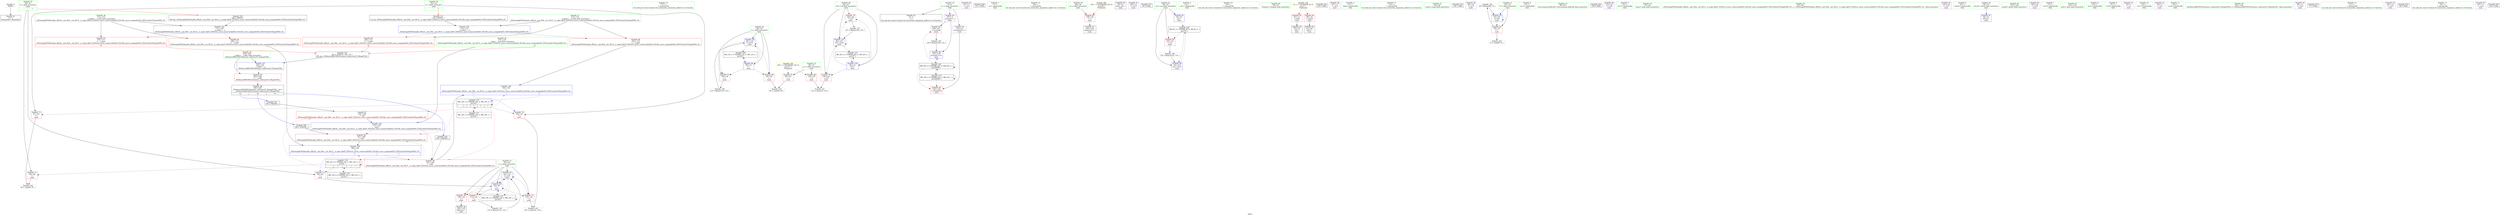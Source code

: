 digraph "SVFG" {
	label="SVFG";

	Node0x55a6ee2f2cf0 [shape=record,color=grey,label="{NodeID: 0\nNullPtr}"];
	Node0x55a6ee2f2cf0 -> Node0x55a6ee30c040[style=solid];
	Node0x55a6ee30c720 [shape=record,color=blue,label="{NodeID: 97\n44\<--114\nj\<--inc9\nmain\n}"];
	Node0x55a6ee30c720 -> Node0x55a6ee30ec60[style=dashed];
	Node0x55a6ee30c720 -> Node0x55a6ee30ed30[style=dashed];
	Node0x55a6ee30c720 -> Node0x55a6ee30ee00[style=dashed];
	Node0x55a6ee30c720 -> Node0x55a6ee30fca0[style=dashed];
	Node0x55a6ee30c720 -> Node0x55a6ee30c720[style=dashed];
	Node0x55a6ee30c720 -> Node0x55a6ee31b7c0[style=dashed];
	Node0x55a6ee30a7e0 [shape=record,color=green,label="{NodeID: 14\n77\<--1\n\<--dummyObj\nCan only get source location for instruction, argument, global var or function.}"];
	Node0x55a6ee30ff30 [shape=record,color=yellow,style=double,label="{NodeID: 194\n10V_1 = ENCHI(MR_10V_0)\npts\{37 \}\nFun[main]}"];
	Node0x55a6ee30ff30 -> Node0x55a6ee30e5e0[style=dashed];
	Node0x55a6ee30ff30 -> Node0x55a6ee30e6b0[style=dashed];
	Node0x55a6ee30b460 [shape=record,color=green,label="{NodeID: 28\n46\<--47\ni16\<--i16_field_insensitive\nmain\n}"];
	Node0x55a6ee30b460 -> Node0x55a6ee30eed0[style=solid];
	Node0x55a6ee30b460 -> Node0x55a6ee30efa0[style=solid];
	Node0x55a6ee30b460 -> Node0x55a6ee30c990[style=solid];
	Node0x55a6ee30b460 -> Node0x55a6ee30ca60[style=solid];
	Node0x55a6ee30c140 [shape=record,color=black,label="{NodeID: 42\n5\<--4\n\<--s\nCan only get source location for instruction, argument, global var or function.}"];
	Node0x55a6ee30dcf0 [shape=record,color=purple,label="{NodeID: 56\n74\<--17\n\<--.str.4\nmain\n}"];
	Node0x55a6ee32f3e0 [shape=record,color=black,label="{NodeID: 236\n151 = PHI()\n}"];
	Node0x55a6ee30e850 [shape=record,color=red,label="{NodeID: 70\n118\<--38\n\<--i\nmain\n}"];
	Node0x55a6ee30e850 -> Node0x55a6ee3144f0[style=solid];
	Node0x55a6ee30f3b0 [shape=record,color=red,label="{NodeID: 84\n188\<--171\n\<--__a.addr\n_ZSt4swapIiENSt9enable_ifIXsr6__and_ISt6__not_ISt15__is_tuple_likeIT_EESt21is_move_constructibleIS3_ESt18is_move_assignableIS3_EEE5valueEvE4typeERS3_SC_\n}"];
	Node0x55a6ee30f3b0 -> Node0x55a6ee30cda0[style=solid];
	Node0x55a6ee2f1bb0 [shape=record,color=green,label="{NodeID: 1\n7\<--1\n.str\<--dummyObj\nGlob }"];
	Node0x55a6ee30c7f0 [shape=record,color=blue,label="{NodeID: 98\n38\<--119\ni\<--inc11\nmain\n}"];
	Node0x55a6ee30c7f0 -> Node0x55a6ee30e780[style=dashed];
	Node0x55a6ee30c7f0 -> Node0x55a6ee30e850[style=dashed];
	Node0x55a6ee30c7f0 -> Node0x55a6ee30c7f0[style=dashed];
	Node0x55a6ee30c7f0 -> Node0x55a6ee31a8c0[style=dashed];
	Node0x55a6ee30a8e0 [shape=record,color=green,label="{NodeID: 15\n78\<--1\n\<--dummyObj\nCan only get source location for instruction, argument, global var or function.}"];
	Node0x55a6ee30b530 [shape=record,color=green,label="{NodeID: 29\n48\<--49\nx\<--x_field_insensitive\nmain\n}"];
	Node0x55a6ee30b530 -> Node0x55a6ee30f070[style=solid];
	Node0x55a6ee30c240 [shape=record,color=black,label="{NodeID: 43\n29\<--51\nmain_ret\<--\nmain\n}"];
	Node0x55a6ee30ddc0 [shape=record,color=purple,label="{NodeID: 57\n129\<--17\n\<--.str.4\nmain\n}"];
	Node0x55a6ee32f4e0 [shape=record,color=black,label="{NodeID: 237\n64 = PHI()\n}"];
	Node0x55a6ee30e920 [shape=record,color=red,label="{NodeID: 71\n90\<--40\n\<--l\nmain\n}"];
	Node0x55a6ee30e920 -> Node0x55a6ee314df0[style=solid];
	Node0x55a6ee31a3c0 [shape=record,color=black,label="{NodeID: 168\nMR_8V_3 = PHI(MR_8V_4, MR_8V_2, )\npts\{35 \}\n}"];
	Node0x55a6ee31a3c0 -> Node0x55a6ee30e510[style=dashed];
	Node0x55a6ee31a3c0 -> Node0x55a6ee30c8c0[style=dashed];
	Node0x55a6ee30f480 [shape=record,color=red,label="{NodeID: 85\n185\<--173\n\<--__b.addr\n_ZSt4swapIiENSt9enable_ifIXsr6__and_ISt6__not_ISt15__is_tuple_likeIT_EESt21is_move_constructibleIS3_ESt18is_move_assignableIS3_EEE5valueEvE4typeERS3_SC_\n|{<s0>14}}"];
	Node0x55a6ee30f480:s0 -> Node0x55a6ee32c770[style=solid,color=red];
	Node0x55a6ee309800 [shape=record,color=green,label="{NodeID: 2\n9\<--1\n.str.1\<--dummyObj\nGlob }"];
	Node0x55a6ee30c8c0 [shape=record,color=blue,label="{NodeID: 99\n34\<--123\ncas\<--inc13\nmain\n}"];
	Node0x55a6ee30c8c0 -> Node0x55a6ee31a3c0[style=dashed];
	Node0x55a6ee30a9e0 [shape=record,color=green,label="{NodeID: 16\n79\<--1\n\<--dummyObj\nCan only get source location for instruction, argument, global var or function.}"];
	Node0x55a6ee30b600 [shape=record,color=green,label="{NodeID: 30\n56\<--57\nfreopen\<--freopen_field_insensitive\n}"];
	Node0x55a6ee30c310 [shape=record,color=black,label="{NodeID: 44\n55\<--52\ncall\<--\nmain\n}"];
	Node0x55a6ee32ce60 [shape=record,color=black,label="{NodeID: 224\n126 = PHI()\n}"];
	Node0x55a6ee30de90 [shape=record,color=purple,label="{NodeID: 58\n137\<--17\n\<--.str.4\nmain\n}"];
	Node0x55a6ee314070 [shape=record,color=grey,label="{NodeID: 155\n114 = Binary(113, 110, )\n}"];
	Node0x55a6ee314070 -> Node0x55a6ee30c720[style=solid];
	Node0x55a6ee30e9f0 [shape=record,color=red,label="{NodeID: 72\n98\<--40\n\<--l\nmain\n}"];
	Node0x55a6ee30e9f0 -> Node0x55a6ee30fca0[style=solid];
	Node0x55a6ee31a8c0 [shape=record,color=black,label="{NodeID: 169\nMR_12V_2 = PHI(MR_12V_4, MR_12V_1, )\npts\{39 \}\n}"];
	Node0x55a6ee31a8c0 -> Node0x55a6ee30fbd0[style=dashed];
	Node0x55a6ee30f550 [shape=record,color=red,label="{NodeID: 86\n192\<--173\n\<--__b.addr\n_ZSt4swapIiENSt9enable_ifIXsr6__and_ISt6__not_ISt15__is_tuple_likeIT_EESt21is_move_constructibleIS3_ESt18is_move_assignableIS3_EEE5valueEvE4typeERS3_SC_\n}"];
	Node0x55a6ee30f550 -> Node0x55a6ee310dc0[style=solid];
	Node0x55a6ee309890 [shape=record,color=green,label="{NodeID: 3\n11\<--1\nstdin\<--dummyObj\nGlob }"];
	Node0x55a6ee31eec0 [shape=record,color=black,label="{NodeID: 183\nMR_24V_4 = PHI(MR_24V_5, MR_24V_3, )\npts\{60000 \}\n}"];
	Node0x55a6ee31eec0 -> Node0x55a6ee30f140[style=dashed];
	Node0x55a6ee31eec0 -> Node0x55a6ee30f210[style=dashed];
	Node0x55a6ee31eec0 -> Node0x55a6ee30c650[style=dashed];
	Node0x55a6ee31eec0 -> Node0x55a6ee31c1c0[style=dashed];
	Node0x55a6ee31eec0 -> Node0x55a6ee31eec0[style=dashed];
	Node0x55a6ee30c990 [shape=record,color=blue,label="{NodeID: 100\n46\<--51\ni16\<--\nmain\n}"];
	Node0x55a6ee30c990 -> Node0x55a6ee30eed0[style=dashed];
	Node0x55a6ee30c990 -> Node0x55a6ee30efa0[style=dashed];
	Node0x55a6ee30c990 -> Node0x55a6ee30ca60[style=dashed];
	Node0x55a6ee30c990 -> Node0x55a6ee31bcc0[style=dashed];
	Node0x55a6ee30aae0 [shape=record,color=green,label="{NodeID: 17\n110\<--1\n\<--dummyObj\nCan only get source location for instruction, argument, global var or function.}"];
	Node0x55a6ee30b700 [shape=record,color=green,label="{NodeID: 31\n65\<--66\nscanf\<--scanf_field_insensitive\n}"];
	Node0x55a6ee30c3e0 [shape=record,color=black,label="{NodeID: 45\n61\<--58\ncall1\<--\nmain\n}"];
	Node0x55a6ee32cf30 [shape=record,color=black,label="{NodeID: 225\n130 = PHI()\n}"];
	Node0x55a6ee30df60 [shape=record,color=purple,label="{NodeID: 59\n88\<--19\n\<--.str.5\nmain\n}"];
	Node0x55a6ee3141f0 [shape=record,color=grey,label="{NodeID: 156\n69 = Binary(68, 70, )\n}"];
	Node0x55a6ee3141f0 -> Node0x55a6ee30fb00[style=solid];
	Node0x55a6ee30eac0 [shape=record,color=red,label="{NodeID: 73\n91\<--42\n\<--r\nmain\n}"];
	Node0x55a6ee30eac0 -> Node0x55a6ee314df0[style=solid];
	Node0x55a6ee31adc0 [shape=record,color=black,label="{NodeID: 170\nMR_14V_2 = PHI(MR_14V_3, MR_14V_1, )\npts\{41 \}\n}"];
	Node0x55a6ee31adc0 -> Node0x55a6ee31d5c0[style=dashed];
	Node0x55a6ee30f620 [shape=record,color=red,label="{NodeID: 87\n183\<--180\n\<--call\n_ZSt4swapIiENSt9enable_ifIXsr6__and_ISt6__not_ISt15__is_tuple_likeIT_EESt21is_move_constructibleIS3_ESt18is_move_assignableIS3_EEE5valueEvE4typeERS3_SC_\n}"];
	Node0x55a6ee30f620 -> Node0x55a6ee30ccd0[style=solid];
	Node0x55a6ee309920 [shape=record,color=green,label="{NodeID: 4\n12\<--1\n.str.2\<--dummyObj\nGlob }"];
	Node0x55a6ee30ca60 [shape=record,color=blue,label="{NodeID: 101\n46\<--147\ni16\<--inc25\nmain\n}"];
	Node0x55a6ee30ca60 -> Node0x55a6ee30eed0[style=dashed];
	Node0x55a6ee30ca60 -> Node0x55a6ee30efa0[style=dashed];
	Node0x55a6ee30ca60 -> Node0x55a6ee30ca60[style=dashed];
	Node0x55a6ee30ca60 -> Node0x55a6ee31bcc0[style=dashed];
	Node0x55a6ee30abe0 [shape=record,color=green,label="{NodeID: 18\n4\<--6\ns\<--s_field_insensitive\nGlob }"];
	Node0x55a6ee30abe0 -> Node0x55a6ee30c140[style=solid];
	Node0x55a6ee30abe0 -> Node0x55a6ee30d740[style=solid];
	Node0x55a6ee30abe0 -> Node0x55a6ee30d810[style=solid];
	Node0x55a6ee30b800 [shape=record,color=green,label="{NodeID: 32\n80\<--81\nllvm.memset.p0i8.i64\<--llvm.memset.p0i8.i64_field_insensitive\n}"];
	Node0x55a6ee30c4b0 [shape=record,color=black,label="{NodeID: 46\n106\<--105\nidxprom\<--\nmain\n}"];
	Node0x55a6ee32bfc0 [shape=record,color=black,label="{NodeID: 226\n138 = PHI()\n}"];
	Node0x55a6ee30e030 [shape=record,color=purple,label="{NodeID: 60\n125\<--21\n\<--.str.6\nmain\n}"];
	Node0x55a6ee314370 [shape=record,color=grey,label="{NodeID: 157\n147 = Binary(146, 110, )\n}"];
	Node0x55a6ee314370 -> Node0x55a6ee30ca60[style=solid];
	Node0x55a6ee30eb90 [shape=record,color=red,label="{NodeID: 74\n102\<--42\n\<--r\nmain\n}"];
	Node0x55a6ee30eb90 -> Node0x55a6ee314f70[style=solid];
	Node0x55a6ee31b2c0 [shape=record,color=black,label="{NodeID: 171\nMR_16V_2 = PHI(MR_16V_3, MR_16V_1, )\npts\{43 \}\n}"];
	Node0x55a6ee31b2c0 -> Node0x55a6ee31dac0[style=dashed];
	Node0x55a6ee30f6f0 [shape=record,color=red,label="{NodeID: 88\n187\<--186\n\<--call1\n_ZSt4swapIiENSt9enable_ifIXsr6__and_ISt6__not_ISt15__is_tuple_likeIT_EESt21is_move_constructibleIS3_ESt18is_move_assignableIS3_EEE5valueEvE4typeERS3_SC_\n}"];
	Node0x55a6ee30f6f0 -> Node0x55a6ee30cda0[style=solid];
	Node0x55a6ee3099b0 [shape=record,color=green,label="{NodeID: 5\n14\<--1\n.str.3\<--dummyObj\nGlob }"];
	Node0x55a6ee30cb30 [shape=record,color=blue,label="{NodeID: 102\n171\<--169\n__a.addr\<--__a\n_ZSt4swapIiENSt9enable_ifIXsr6__and_ISt6__not_ISt15__is_tuple_likeIT_EESt21is_move_constructibleIS3_ESt18is_move_assignableIS3_EEE5valueEvE4typeERS3_SC_\n}"];
	Node0x55a6ee30cb30 -> Node0x55a6ee30f2e0[style=dashed];
	Node0x55a6ee30cb30 -> Node0x55a6ee30f3b0[style=dashed];
	Node0x55a6ee30ace0 [shape=record,color=green,label="{NodeID: 19\n27\<--28\nmain\<--main_field_insensitive\n}"];
	Node0x55a6ee30b900 [shape=record,color=green,label="{NodeID: 33\n95\<--96\n_ZSt4swapIiENSt9enable_ifIXsr6__and_ISt6__not_ISt15__is_tuple_likeIT_EESt21is_move_constructibleIS3_ESt18is_move_assignableIS3_EEE5valueEvE4typeERS3_SC_\<--_ZSt4swapIiENSt9enable_ifIXsr6__and_ISt6__not_ISt15__is_tuple_likeIT_EESt21is_move_constructibleIS3_ESt18is_move_assignableIS3_EEE5valueEvE4typeERS3_SC__field_insensitive\n}"];
	Node0x55a6ee30c580 [shape=record,color=black,label="{NodeID: 47\n140\<--139\nidxprom21\<--\nmain\n}"];
	Node0x55a6ee32c0c0 [shape=record,color=black,label="{NodeID: 227\n180 = PHI(200, )\n}"];
	Node0x55a6ee32c0c0 -> Node0x55a6ee30f620[style=solid];
	Node0x55a6ee30e100 [shape=record,color=purple,label="{NodeID: 61\n143\<--23\n\<--.str.7\nmain\n}"];
	Node0x55a6ee3144f0 [shape=record,color=grey,label="{NodeID: 158\n119 = Binary(118, 110, )\n}"];
	Node0x55a6ee3144f0 -> Node0x55a6ee30c7f0[style=solid];
	Node0x55a6ee30ec60 [shape=record,color=red,label="{NodeID: 75\n101\<--44\n\<--j\nmain\n}"];
	Node0x55a6ee30ec60 -> Node0x55a6ee314f70[style=solid];
	Node0x55a6ee31b7c0 [shape=record,color=black,label="{NodeID: 172\nMR_18V_2 = PHI(MR_18V_3, MR_18V_1, )\npts\{45 \}\n}"];
	Node0x55a6ee31b7c0 -> Node0x55a6ee30fca0[style=dashed];
	Node0x55a6ee31b7c0 -> Node0x55a6ee31b7c0[style=dashed];
	Node0x55a6ee30f7c0 [shape=record,color=red,label="{NodeID: 89\n191\<--190\n\<--call2\n_ZSt4swapIiENSt9enable_ifIXsr6__and_ISt6__not_ISt15__is_tuple_likeIT_EESt21is_move_constructibleIS3_ESt18is_move_assignableIS3_EEE5valueEvE4typeERS3_SC_\n}"];
	Node0x55a6ee30f7c0 -> Node0x55a6ee310dc0[style=solid];
	Node0x55a6ee30a1f0 [shape=record,color=green,label="{NodeID: 6\n16\<--1\nstdout\<--dummyObj\nGlob }"];
	Node0x55a6ee30cc00 [shape=record,color=blue,label="{NodeID: 103\n173\<--170\n__b.addr\<--__b\n_ZSt4swapIiENSt9enable_ifIXsr6__and_ISt6__not_ISt15__is_tuple_likeIT_EESt21is_move_constructibleIS3_ESt18is_move_assignableIS3_EEE5valueEvE4typeERS3_SC_\n}"];
	Node0x55a6ee30cc00 -> Node0x55a6ee30f480[style=dashed];
	Node0x55a6ee30cc00 -> Node0x55a6ee30f550[style=dashed];
	Node0x55a6ee30ade0 [shape=record,color=green,label="{NodeID: 20\n30\<--31\nretval\<--retval_field_insensitive\nmain\n}"];
	Node0x55a6ee30ade0 -> Node0x55a6ee30f960[style=solid];
	Node0x55a6ee310c80 [shape=record,color=yellow,style=double,label="{NodeID: 200\n22V_1 = ENCHI(MR_22V_0)\npts\{49 \}\nFun[main]}"];
	Node0x55a6ee310c80 -> Node0x55a6ee30f070[style=dashed];
	Node0x55a6ee30ba00 [shape=record,color=green,label="{NodeID: 34\n127\<--128\nprintf\<--printf_field_insensitive\n}"];
	Node0x55a6ee30d670 [shape=record,color=black,label="{NodeID: 48\n200\<--205\n_ZSt4moveIRiEONSt16remove_referenceIT_E4typeEOS2__ret\<--\n_ZSt4moveIRiEONSt16remove_referenceIT_E4typeEOS2_\n|{<s0>13|<s1>14|<s2>15}}"];
	Node0x55a6ee30d670:s0 -> Node0x55a6ee32c0c0[style=solid,color=blue];
	Node0x55a6ee30d670:s1 -> Node0x55a6ee32c2b0[style=solid,color=blue];
	Node0x55a6ee30d670:s2 -> Node0x55a6ee32c3b0[style=solid,color=blue];
	Node0x55a6ee32c2b0 [shape=record,color=black,label="{NodeID: 228\n186 = PHI(200, )\n}"];
	Node0x55a6ee32c2b0 -> Node0x55a6ee30f6f0[style=solid];
	Node0x55a6ee30e1d0 [shape=record,color=purple,label="{NodeID: 62\n150\<--25\n\<--.str.8\nmain\n}"];
	Node0x55a6ee314670 [shape=record,color=grey,label="{NodeID: 159\n109 = Binary(108, 110, )\n}"];
	Node0x55a6ee314670 -> Node0x55a6ee30c650[style=solid];
	Node0x55a6ee30ed30 [shape=record,color=red,label="{NodeID: 76\n105\<--44\n\<--j\nmain\n}"];
	Node0x55a6ee30ed30 -> Node0x55a6ee30c4b0[style=solid];
	Node0x55a6ee31bcc0 [shape=record,color=black,label="{NodeID: 173\nMR_20V_2 = PHI(MR_20V_4, MR_20V_1, )\npts\{47 \}\n}"];
	Node0x55a6ee31bcc0 -> Node0x55a6ee30c990[style=dashed];
	Node0x55a6ee30f890 [shape=record,color=red,label="{NodeID: 90\n205\<--202\n\<--__t.addr\n_ZSt4moveIRiEONSt16remove_referenceIT_E4typeEOS2_\n}"];
	Node0x55a6ee30f890 -> Node0x55a6ee30d670[style=solid];
	Node0x55a6ee30a280 [shape=record,color=green,label="{NodeID: 7\n17\<--1\n.str.4\<--dummyObj\nGlob }"];
	Node0x55a6ee30ccd0 [shape=record,color=blue,label="{NodeID: 104\n175\<--183\n__tmp\<--\n_ZSt4swapIiENSt9enable_ifIXsr6__and_ISt6__not_ISt15__is_tuple_likeIT_EESt21is_move_constructibleIS3_ESt18is_move_assignableIS3_EEE5valueEvE4typeERS3_SC_\n}"];
	Node0x55a6ee30ccd0 -> Node0x55a6ee30f6f0[style=dashed];
	Node0x55a6ee30ccd0 -> Node0x55a6ee30f7c0[style=dashed];
	Node0x55a6ee30aeb0 [shape=record,color=green,label="{NodeID: 21\n32\<--33\nt\<--t_field_insensitive\nmain\n}"];
	Node0x55a6ee30aeb0 -> Node0x55a6ee30e440[style=solid];
	Node0x55a6ee30aeb0 -> Node0x55a6ee30fb00[style=solid];
	Node0x55a6ee30bb00 [shape=record,color=green,label="{NodeID: 35\n152\<--153\nputs\<--puts_field_insensitive\n}"];
	Node0x55a6ee30d740 [shape=record,color=purple,label="{NodeID: 49\n107\<--4\narrayidx\<--s\nmain\n}"];
	Node0x55a6ee30d740 -> Node0x55a6ee30f140[style=solid];
	Node0x55a6ee30d740 -> Node0x55a6ee30c650[style=solid];
	Node0x55a6ee32c3b0 [shape=record,color=black,label="{NodeID: 229\n190 = PHI(200, )\n}"];
	Node0x55a6ee32c3b0 -> Node0x55a6ee30f7c0[style=solid];
	Node0x55a6ee30e2a0 [shape=record,color=red,label="{NodeID: 63\n52\<--11\n\<--stdin\nmain\n}"];
	Node0x55a6ee30e2a0 -> Node0x55a6ee30c310[style=solid];
	Node0x55a6ee3147f0 [shape=record,color=grey,label="{NodeID: 160\n123 = Binary(122, 110, )\n}"];
	Node0x55a6ee3147f0 -> Node0x55a6ee30c8c0[style=solid];
	Node0x55a6ee30ee00 [shape=record,color=red,label="{NodeID: 77\n113\<--44\n\<--j\nmain\n}"];
	Node0x55a6ee30ee00 -> Node0x55a6ee314070[style=solid];
	Node0x55a6ee31c1c0 [shape=record,color=black,label="{NodeID: 174\nMR_24V_2 = PHI(MR_24V_3, MR_24V_1, )\npts\{60000 \}\n}"];
	Node0x55a6ee31c1c0 -> Node0x55a6ee30f210[style=dashed];
	Node0x55a6ee31c1c0 -> Node0x55a6ee31c1c0[style=dashed];
	Node0x55a6ee31c1c0 -> Node0x55a6ee31eec0[style=dashed];
	Node0x55a6ee30f960 [shape=record,color=blue,label="{NodeID: 91\n30\<--51\nretval\<--\nmain\n}"];
	Node0x55a6ee30a310 [shape=record,color=green,label="{NodeID: 8\n19\<--1\n.str.5\<--dummyObj\nGlob }"];
	Node0x55a6ee30cda0 [shape=record,color=blue,label="{NodeID: 105\n188\<--187\n\<--\n_ZSt4swapIiENSt9enable_ifIXsr6__and_ISt6__not_ISt15__is_tuple_likeIT_EESt21is_move_constructibleIS3_ESt18is_move_assignableIS3_EEE5valueEvE4typeERS3_SC_\n|{|<s1>7|<s2>7}}"];
	Node0x55a6ee30cda0 -> Node0x55a6ee30f7c0[style=dashed];
	Node0x55a6ee30cda0:s1 -> Node0x55a6ee30e9f0[style=dashed,color=blue];
	Node0x55a6ee30cda0:s2 -> Node0x55a6ee31d5c0[style=dashed,color=blue];
	Node0x55a6ee30af80 [shape=record,color=green,label="{NodeID: 22\n34\<--35\ncas\<--cas_field_insensitive\nmain\n}"];
	Node0x55a6ee30af80 -> Node0x55a6ee30e510[style=solid];
	Node0x55a6ee30af80 -> Node0x55a6ee30fa30[style=solid];
	Node0x55a6ee30af80 -> Node0x55a6ee30c8c0[style=solid];
	Node0x55a6ee30bc00 [shape=record,color=green,label="{NodeID: 36\n171\<--172\n__a.addr\<--__a.addr_field_insensitive\n_ZSt4swapIiENSt9enable_ifIXsr6__and_ISt6__not_ISt15__is_tuple_likeIT_EESt21is_move_constructibleIS3_ESt18is_move_assignableIS3_EEE5valueEvE4typeERS3_SC_\n}"];
	Node0x55a6ee30bc00 -> Node0x55a6ee30f2e0[style=solid];
	Node0x55a6ee30bc00 -> Node0x55a6ee30f3b0[style=solid];
	Node0x55a6ee30bc00 -> Node0x55a6ee30cb30[style=solid];
	Node0x55a6ee30d810 [shape=record,color=purple,label="{NodeID: 50\n141\<--4\narrayidx22\<--s\nmain\n}"];
	Node0x55a6ee30d810 -> Node0x55a6ee30f210[style=solid];
	Node0x55a6ee32c4f0 [shape=record,color=black,label="{NodeID: 230\n169 = PHI(40, )\n0th arg _ZSt4swapIiENSt9enable_ifIXsr6__and_ISt6__not_ISt15__is_tuple_likeIT_EESt21is_move_constructibleIS3_ESt18is_move_assignableIS3_EEE5valueEvE4typeERS3_SC_ }"];
	Node0x55a6ee32c4f0 -> Node0x55a6ee30cb30[style=solid];
	Node0x55a6ee30e370 [shape=record,color=red,label="{NodeID: 64\n58\<--16\n\<--stdout\nmain\n}"];
	Node0x55a6ee30e370 -> Node0x55a6ee30c3e0[style=solid];
	Node0x55a6ee314970 [shape=record,color=grey,label="{NodeID: 161\n135 = cmp(133, 134, )\n}"];
	Node0x55a6ee30eed0 [shape=record,color=red,label="{NodeID: 78\n133\<--46\n\<--i16\nmain\n}"];
	Node0x55a6ee30eed0 -> Node0x55a6ee314970[style=solid];
	Node0x55a6ee30fa30 [shape=record,color=blue,label="{NodeID: 92\n34\<--51\ncas\<--\nmain\n}"];
	Node0x55a6ee30fa30 -> Node0x55a6ee31a3c0[style=dashed];
	Node0x55a6ee30a3a0 [shape=record,color=green,label="{NodeID: 9\n21\<--1\n.str.6\<--dummyObj\nGlob }"];
	Node0x55a6ee310dc0 [shape=record,color=blue,label="{NodeID: 106\n192\<--191\n\<--\n_ZSt4swapIiENSt9enable_ifIXsr6__and_ISt6__not_ISt15__is_tuple_likeIT_EESt21is_move_constructibleIS3_ESt18is_move_assignableIS3_EEE5valueEvE4typeERS3_SC_\n|{<s0>7|<s1>7}}"];
	Node0x55a6ee310dc0:s0 -> Node0x55a6ee30eb90[style=dashed,color=blue];
	Node0x55a6ee310dc0:s1 -> Node0x55a6ee31dac0[style=dashed,color=blue];
	Node0x55a6ee30b050 [shape=record,color=green,label="{NodeID: 23\n36\<--37\nn\<--n_field_insensitive\nmain\n}"];
	Node0x55a6ee30b050 -> Node0x55a6ee30e5e0[style=solid];
	Node0x55a6ee30b050 -> Node0x55a6ee30e6b0[style=solid];
	Node0x55a6ee30bcd0 [shape=record,color=green,label="{NodeID: 37\n173\<--174\n__b.addr\<--__b.addr_field_insensitive\n_ZSt4swapIiENSt9enable_ifIXsr6__and_ISt6__not_ISt15__is_tuple_likeIT_EESt21is_move_constructibleIS3_ESt18is_move_assignableIS3_EEE5valueEvE4typeERS3_SC_\n}"];
	Node0x55a6ee30bcd0 -> Node0x55a6ee30f480[style=solid];
	Node0x55a6ee30bcd0 -> Node0x55a6ee30f550[style=solid];
	Node0x55a6ee30bcd0 -> Node0x55a6ee30cc00[style=solid];
	Node0x55a6ee30d8e0 [shape=record,color=purple,label="{NodeID: 51\n53\<--7\n\<--.str\nmain\n}"];
	Node0x55a6ee32c630 [shape=record,color=black,label="{NodeID: 231\n170 = PHI(42, )\n1st arg _ZSt4swapIiENSt9enable_ifIXsr6__and_ISt6__not_ISt15__is_tuple_likeIT_EESt21is_move_constructibleIS3_ESt18is_move_assignableIS3_EEE5valueEvE4typeERS3_SC_ }"];
	Node0x55a6ee32c630 -> Node0x55a6ee30cc00[style=solid];
	Node0x55a6ee30e440 [shape=record,color=red,label="{NodeID: 65\n68\<--32\n\<--t\nmain\n}"];
	Node0x55a6ee30e440 -> Node0x55a6ee3141f0[style=solid];
	Node0x55a6ee30e440 -> Node0x55a6ee314af0[style=solid];
	Node0x55a6ee314af0 [shape=record,color=grey,label="{NodeID: 162\n72 = cmp(68, 51, )\n}"];
	Node0x55a6ee30efa0 [shape=record,color=red,label="{NodeID: 79\n146\<--46\n\<--i16\nmain\n}"];
	Node0x55a6ee30efa0 -> Node0x55a6ee314370[style=solid];
	Node0x55a6ee30fb00 [shape=record,color=blue,label="{NodeID: 93\n32\<--69\nt\<--dec\nmain\n}"];
	Node0x55a6ee30fb00 -> Node0x55a6ee30e440[style=dashed];
	Node0x55a6ee30fb00 -> Node0x55a6ee30fb00[style=dashed];
	Node0x55a6ee30a460 [shape=record,color=green,label="{NodeID: 10\n23\<--1\n.str.7\<--dummyObj\nGlob }"];
	Node0x55a6ee320210 [shape=record,color=yellow,style=double,label="{NodeID: 190\n2V_1 = ENCHI(MR_2V_0)\npts\{1 \}\nFun[main]}"];
	Node0x55a6ee320210 -> Node0x55a6ee30e2a0[style=dashed];
	Node0x55a6ee320210 -> Node0x55a6ee30e370[style=dashed];
	Node0x55a6ee310e90 [shape=record,color=blue,label="{NodeID: 107\n202\<--201\n__t.addr\<--__t\n_ZSt4moveIRiEONSt16remove_referenceIT_E4typeEOS2_\n}"];
	Node0x55a6ee310e90 -> Node0x55a6ee30f890[style=dashed];
	Node0x55a6ee30b120 [shape=record,color=green,label="{NodeID: 24\n38\<--39\ni\<--i_field_insensitive\nmain\n}"];
	Node0x55a6ee30b120 -> Node0x55a6ee30e780[style=solid];
	Node0x55a6ee30b120 -> Node0x55a6ee30e850[style=solid];
	Node0x55a6ee30b120 -> Node0x55a6ee30fbd0[style=solid];
	Node0x55a6ee30b120 -> Node0x55a6ee30c7f0[style=solid];
	Node0x55a6ee30bda0 [shape=record,color=green,label="{NodeID: 38\n175\<--176\n__tmp\<--__tmp_field_insensitive\n_ZSt4swapIiENSt9enable_ifIXsr6__and_ISt6__not_ISt15__is_tuple_likeIT_EESt21is_move_constructibleIS3_ESt18is_move_assignableIS3_EEE5valueEvE4typeERS3_SC_\n|{|<s1>15}}"];
	Node0x55a6ee30bda0 -> Node0x55a6ee30ccd0[style=solid];
	Node0x55a6ee30bda0:s1 -> Node0x55a6ee32c770[style=solid,color=red];
	Node0x55a6ee30d9b0 [shape=record,color=purple,label="{NodeID: 52\n54\<--9\n\<--.str.1\nmain\n}"];
	Node0x55a6ee32c770 [shape=record,color=black,label="{NodeID: 232\n201 = PHI(179, 185, 175, )\n0th arg _ZSt4moveIRiEONSt16remove_referenceIT_E4typeEOS2_ }"];
	Node0x55a6ee32c770 -> Node0x55a6ee310e90[style=solid];
	Node0x55a6ee30e510 [shape=record,color=red,label="{NodeID: 66\n122\<--34\n\<--cas\nmain\n}"];
	Node0x55a6ee30e510 -> Node0x55a6ee3147f0[style=solid];
	Node0x55a6ee314c70 [shape=record,color=grey,label="{NodeID: 163\n86 = cmp(84, 85, )\n}"];
	Node0x55a6ee30f070 [shape=record,color=red,label="{NodeID: 80\n139\<--48\n\<--x\nmain\n}"];
	Node0x55a6ee30f070 -> Node0x55a6ee30c580[style=solid];
	Node0x55a6ee30fbd0 [shape=record,color=blue,label="{NodeID: 94\n38\<--51\ni\<--\nmain\n}"];
	Node0x55a6ee30fbd0 -> Node0x55a6ee30e780[style=dashed];
	Node0x55a6ee30fbd0 -> Node0x55a6ee30e850[style=dashed];
	Node0x55a6ee30fbd0 -> Node0x55a6ee30c7f0[style=dashed];
	Node0x55a6ee30fbd0 -> Node0x55a6ee31a8c0[style=dashed];
	Node0x55a6ee30a520 [shape=record,color=green,label="{NodeID: 11\n25\<--1\n.str.8\<--dummyObj\nGlob }"];
	Node0x55a6ee30b1f0 [shape=record,color=green,label="{NodeID: 25\n40\<--41\nl\<--l_field_insensitive\nmain\n|{|<s2>7}}"];
	Node0x55a6ee30b1f0 -> Node0x55a6ee30e920[style=solid];
	Node0x55a6ee30b1f0 -> Node0x55a6ee30e9f0[style=solid];
	Node0x55a6ee30b1f0:s2 -> Node0x55a6ee32c4f0[style=solid,color=red];
	Node0x55a6ee30be70 [shape=record,color=green,label="{NodeID: 39\n181\<--182\n_ZSt4moveIRiEONSt16remove_referenceIT_E4typeEOS2_\<--_ZSt4moveIRiEONSt16remove_referenceIT_E4typeEOS2__field_insensitive\n}"];
	Node0x55a6ee30da80 [shape=record,color=purple,label="{NodeID: 53\n59\<--12\n\<--.str.2\nmain\n}"];
	Node0x55a6ee32f0e0 [shape=record,color=black,label="{NodeID: 233\n75 = PHI()\n}"];
	Node0x55a6ee30e5e0 [shape=record,color=red,label="{NodeID: 67\n85\<--36\n\<--n\nmain\n}"];
	Node0x55a6ee30e5e0 -> Node0x55a6ee314c70[style=solid];
	Node0x55a6ee314df0 [shape=record,color=grey,label="{NodeID: 164\n92 = cmp(90, 91, )\n}"];
	Node0x55a6ee30f140 [shape=record,color=red,label="{NodeID: 81\n108\<--107\n\<--arrayidx\nmain\n}"];
	Node0x55a6ee30f140 -> Node0x55a6ee314670[style=solid];
	Node0x55a6ee31d5c0 [shape=record,color=black,label="{NodeID: 178\nMR_14V_3 = PHI(MR_14V_5, MR_14V_2, )\npts\{41 \}\n|{|<s4>7|<s5>7|<s6>7}}"];
	Node0x55a6ee31d5c0 -> Node0x55a6ee30e920[style=dashed];
	Node0x55a6ee31d5c0 -> Node0x55a6ee30e9f0[style=dashed];
	Node0x55a6ee31d5c0 -> Node0x55a6ee31adc0[style=dashed];
	Node0x55a6ee31d5c0 -> Node0x55a6ee31d5c0[style=dashed];
	Node0x55a6ee31d5c0:s4 -> Node0x55a6ee30f620[style=dashed,color=red];
	Node0x55a6ee31d5c0:s5 -> Node0x55a6ee30f6f0[style=dashed,color=red];
	Node0x55a6ee31d5c0:s6 -> Node0x55a6ee30cda0[style=dashed,color=red];
	Node0x55a6ee30fca0 [shape=record,color=blue,label="{NodeID: 95\n44\<--98\nj\<--\nmain\n}"];
	Node0x55a6ee30fca0 -> Node0x55a6ee30ec60[style=dashed];
	Node0x55a6ee30fca0 -> Node0x55a6ee30ed30[style=dashed];
	Node0x55a6ee30fca0 -> Node0x55a6ee30ee00[style=dashed];
	Node0x55a6ee30fca0 -> Node0x55a6ee30fca0[style=dashed];
	Node0x55a6ee30fca0 -> Node0x55a6ee30c720[style=dashed];
	Node0x55a6ee30fca0 -> Node0x55a6ee31b7c0[style=dashed];
	Node0x55a6ee30a5e0 [shape=record,color=green,label="{NodeID: 12\n51\<--1\n\<--dummyObj\nCan only get source location for instruction, argument, global var or function.}"];
	Node0x55a6ee30b2c0 [shape=record,color=green,label="{NodeID: 26\n42\<--43\nr\<--r_field_insensitive\nmain\n|{|<s2>7}}"];
	Node0x55a6ee30b2c0 -> Node0x55a6ee30eac0[style=solid];
	Node0x55a6ee30b2c0 -> Node0x55a6ee30eb90[style=solid];
	Node0x55a6ee30b2c0:s2 -> Node0x55a6ee32c630[style=solid,color=red];
	Node0x55a6ee30bf70 [shape=record,color=green,label="{NodeID: 40\n202\<--203\n__t.addr\<--__t.addr_field_insensitive\n_ZSt4moveIRiEONSt16remove_referenceIT_E4typeEOS2_\n}"];
	Node0x55a6ee30bf70 -> Node0x55a6ee30f890[style=solid];
	Node0x55a6ee30bf70 -> Node0x55a6ee310e90[style=solid];
	Node0x55a6ee30db50 [shape=record,color=purple,label="{NodeID: 54\n60\<--14\n\<--.str.3\nmain\n}"];
	Node0x55a6ee32f1e0 [shape=record,color=black,label="{NodeID: 234\n89 = PHI()\n}"];
	Node0x55a6ee30e6b0 [shape=record,color=red,label="{NodeID: 68\n134\<--36\n\<--n\nmain\n}"];
	Node0x55a6ee30e6b0 -> Node0x55a6ee314970[style=solid];
	Node0x55a6ee314f70 [shape=record,color=grey,label="{NodeID: 165\n103 = cmp(101, 102, )\n}"];
	Node0x55a6ee30f210 [shape=record,color=red,label="{NodeID: 82\n142\<--141\n\<--arrayidx22\nmain\n}"];
	Node0x55a6ee31dac0 [shape=record,color=black,label="{NodeID: 179\nMR_16V_3 = PHI(MR_16V_5, MR_16V_2, )\npts\{43 \}\n|{|<s4>7|<s5>7|<s6>7|<s7>7}}"];
	Node0x55a6ee31dac0 -> Node0x55a6ee30eac0[style=dashed];
	Node0x55a6ee31dac0 -> Node0x55a6ee30eb90[style=dashed];
	Node0x55a6ee31dac0 -> Node0x55a6ee31b2c0[style=dashed];
	Node0x55a6ee31dac0 -> Node0x55a6ee31dac0[style=dashed];
	Node0x55a6ee31dac0:s4 -> Node0x55a6ee30f620[style=dashed,color=red];
	Node0x55a6ee31dac0:s5 -> Node0x55a6ee30f6f0[style=dashed,color=red];
	Node0x55a6ee31dac0:s6 -> Node0x55a6ee30f7c0[style=dashed,color=red];
	Node0x55a6ee31dac0:s7 -> Node0x55a6ee310dc0[style=dashed,color=red];
	Node0x55a6ee30c650 [shape=record,color=blue,label="{NodeID: 96\n107\<--109\narrayidx\<--inc\nmain\n}"];
	Node0x55a6ee30c650 -> Node0x55a6ee31eec0[style=dashed];
	Node0x55a6ee30a6e0 [shape=record,color=green,label="{NodeID: 13\n70\<--1\n\<--dummyObj\nCan only get source location for instruction, argument, global var or function.}"];
	Node0x55a6ee30b390 [shape=record,color=green,label="{NodeID: 27\n44\<--45\nj\<--j_field_insensitive\nmain\n}"];
	Node0x55a6ee30b390 -> Node0x55a6ee30ec60[style=solid];
	Node0x55a6ee30b390 -> Node0x55a6ee30ed30[style=solid];
	Node0x55a6ee30b390 -> Node0x55a6ee30ee00[style=solid];
	Node0x55a6ee30b390 -> Node0x55a6ee30fca0[style=solid];
	Node0x55a6ee30b390 -> Node0x55a6ee30c720[style=solid];
	Node0x55a6ee30c040 [shape=record,color=black,label="{NodeID: 41\n2\<--3\ndummyVal\<--dummyVal\n}"];
	Node0x55a6ee30dc20 [shape=record,color=purple,label="{NodeID: 55\n63\<--17\n\<--.str.4\nmain\n}"];
	Node0x55a6ee32f2e0 [shape=record,color=black,label="{NodeID: 235\n144 = PHI()\n}"];
	Node0x55a6ee30e780 [shape=record,color=red,label="{NodeID: 69\n84\<--38\n\<--i\nmain\n}"];
	Node0x55a6ee30e780 -> Node0x55a6ee314c70[style=solid];
	Node0x55a6ee30f2e0 [shape=record,color=red,label="{NodeID: 83\n179\<--171\n\<--__a.addr\n_ZSt4swapIiENSt9enable_ifIXsr6__and_ISt6__not_ISt15__is_tuple_likeIT_EESt21is_move_constructibleIS3_ESt18is_move_assignableIS3_EEE5valueEvE4typeERS3_SC_\n|{<s0>13}}"];
	Node0x55a6ee30f2e0:s0 -> Node0x55a6ee32c770[style=solid,color=red];
}
